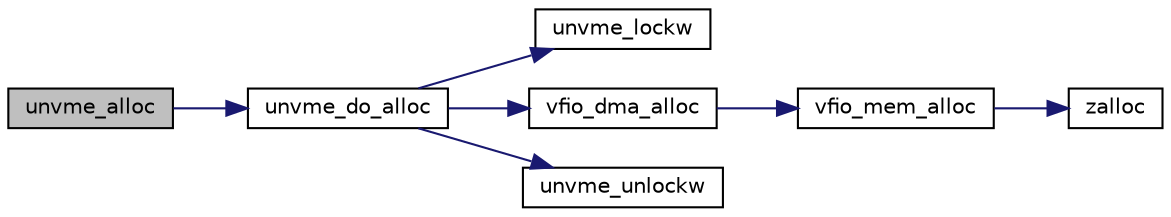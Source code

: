 digraph "unvme_alloc"
{
  edge [fontname="Helvetica",fontsize="10",labelfontname="Helvetica",labelfontsize="10"];
  node [fontname="Helvetica",fontsize="10",shape=record];
  rankdir="LR";
  Node1 [label="unvme_alloc",height=0.2,width=0.4,color="black", fillcolor="grey75", style="filled", fontcolor="black"];
  Node1 -> Node2 [color="midnightblue",fontsize="10",style="solid",fontname="Helvetica"];
  Node2 [label="unvme_do_alloc",height=0.2,width=0.4,color="black", fillcolor="white", style="filled",URL="$unvme__core_8c.html#aafc5ab656cae94c7d1b7c37293136109"];
  Node2 -> Node3 [color="midnightblue",fontsize="10",style="solid",fontname="Helvetica"];
  Node3 [label="unvme_lockw",height=0.2,width=0.4,color="black", fillcolor="white", style="filled",URL="$unvme__lock_8h.html#a3ac7f83033513b3f50ba098974c5f576"];
  Node2 -> Node4 [color="midnightblue",fontsize="10",style="solid",fontname="Helvetica"];
  Node4 [label="vfio_dma_alloc",height=0.2,width=0.4,color="black", fillcolor="white", style="filled",URL="$unvme__vfio_8c.html#a198d04acfeb78988b4431e37eb6e53fd"];
  Node4 -> Node5 [color="midnightblue",fontsize="10",style="solid",fontname="Helvetica"];
  Node5 [label="vfio_mem_alloc",height=0.2,width=0.4,color="black", fillcolor="white", style="filled",URL="$unvme__vfio_8c.html#ab2aad0aa82586d1cb1c54fff5e97f047"];
  Node5 -> Node6 [color="midnightblue",fontsize="10",style="solid",fontname="Helvetica"];
  Node6 [label="zalloc",height=0.2,width=0.4,color="black", fillcolor="white", style="filled",URL="$unvme__log_8h.html#ad0365f35de6857f0533c276a8d243ccc"];
  Node2 -> Node7 [color="midnightblue",fontsize="10",style="solid",fontname="Helvetica"];
  Node7 [label="unvme_unlockw",height=0.2,width=0.4,color="black", fillcolor="white", style="filled",URL="$unvme__lock_8h.html#a6ff3d82a38923c504b51212593669f36"];
}
